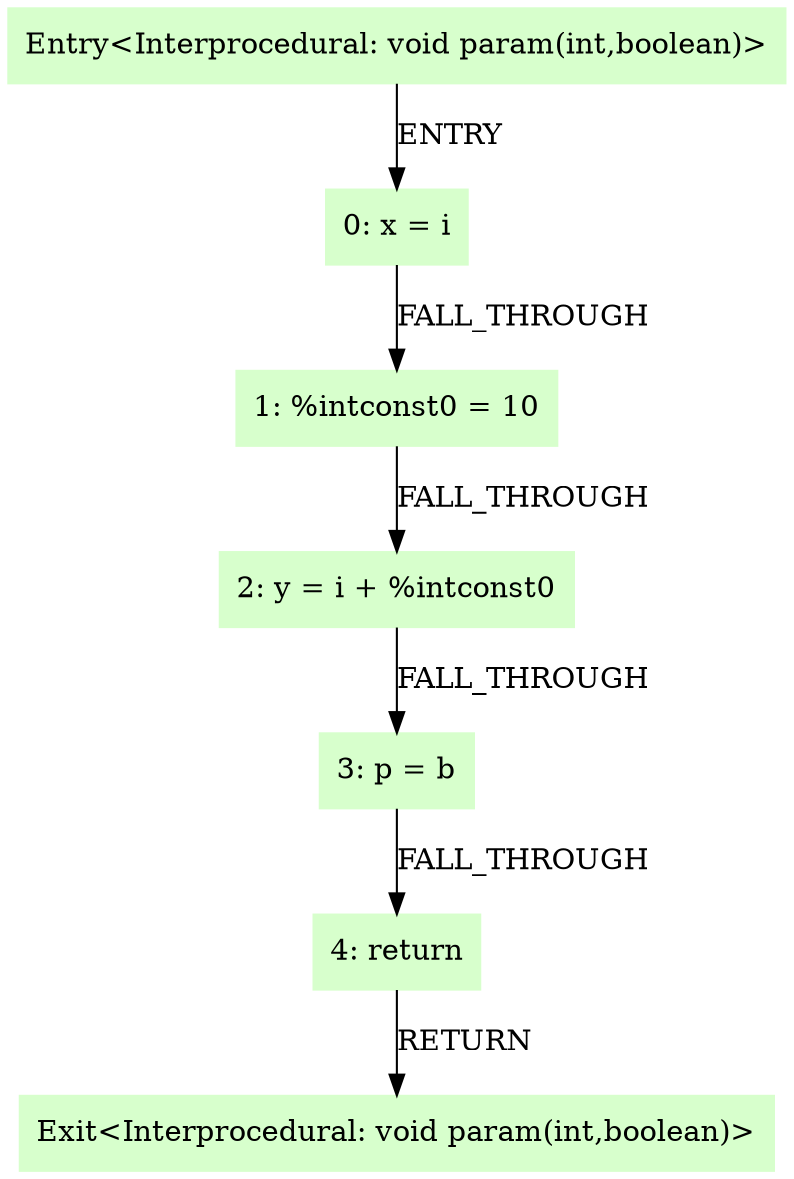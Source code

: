 digraph G {
  node [color=".3 .2 1.0",style=filled,shape=box,];
  "0" [label="Entry<Interprocedural: void param(int,boolean)>",];
  "1" [label="0: x = i",];
  "2" [label="1: %intconst0 = 10",];
  "3" [label="2: y = i + %intconst0",];
  "4" [label="3: p = b",];
  "5" [label="4: return",];
  "6" [label="Exit<Interprocedural: void param(int,boolean)>",];
  "0" -> "1" [label="ENTRY",];
  "1" -> "2" [label="FALL_THROUGH",];
  "2" -> "3" [label="FALL_THROUGH",];
  "3" -> "4" [label="FALL_THROUGH",];
  "4" -> "5" [label="FALL_THROUGH",];
  "5" -> "6" [label="RETURN",];
}
